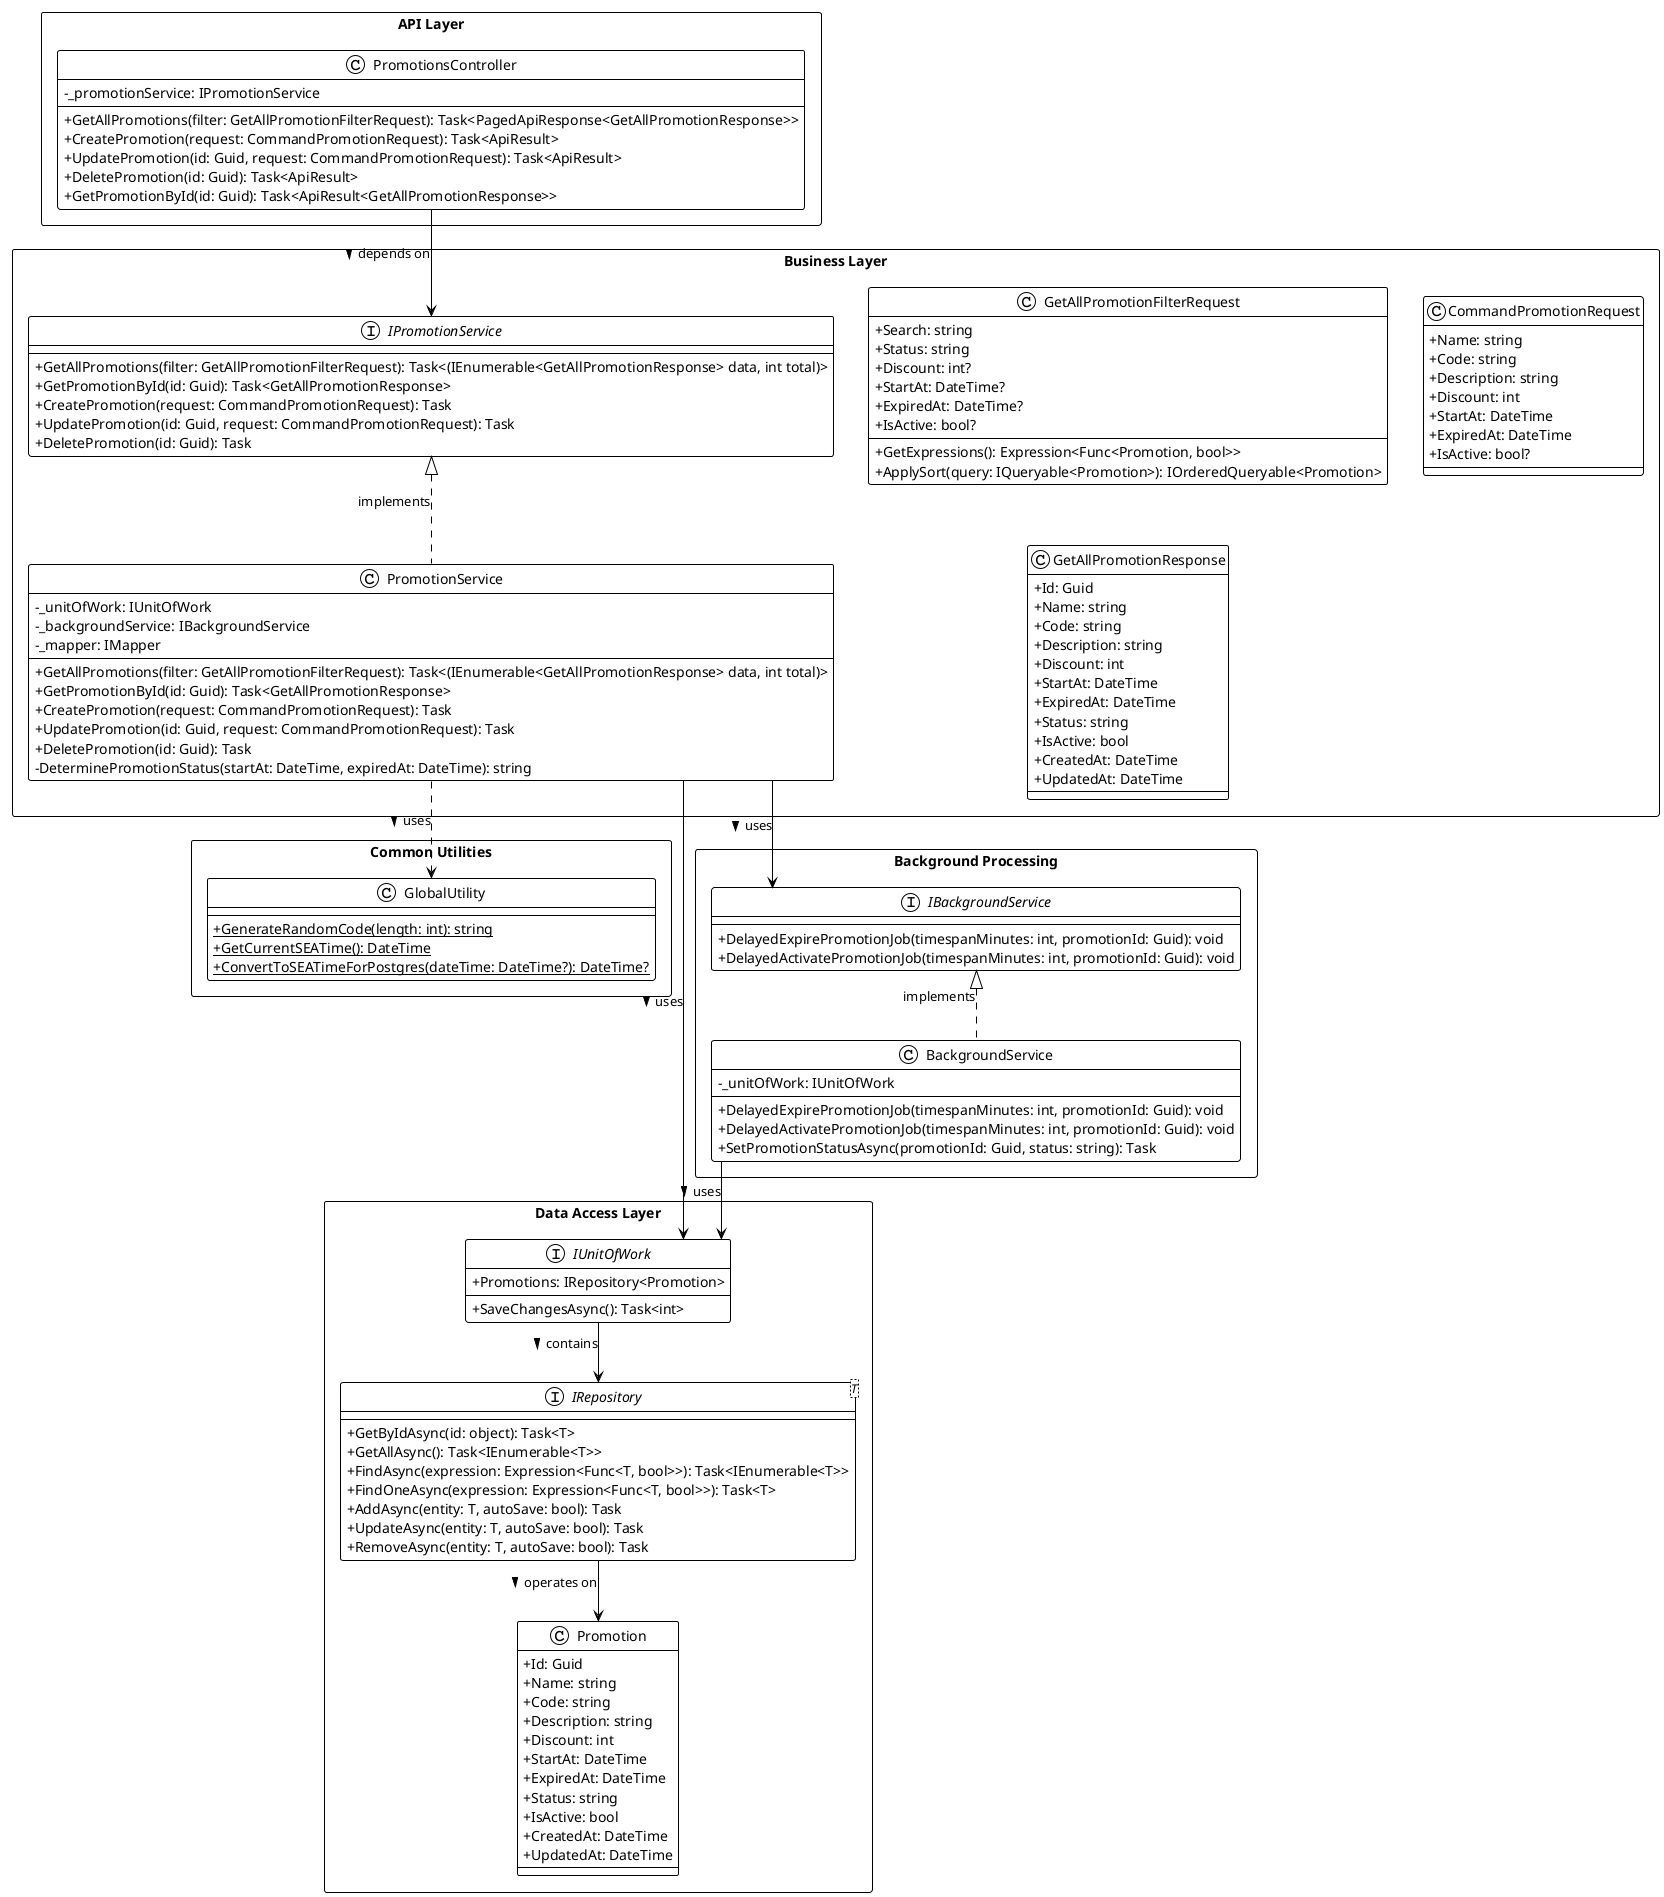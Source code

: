 @startuml Promotion Module Class Diagram

!theme plain
skinparam linetype ortho
skinparam packageStyle rectangle
skinparam shadowing false
skinparam classAttributeIconSize 0

package "API Layer" {
  class PromotionsController {
    - _promotionService: IPromotionService
    + GetAllPromotions(filter: GetAllPromotionFilterRequest): Task<PagedApiResponse<GetAllPromotionResponse>>
    + CreatePromotion(request: CommandPromotionRequest): Task<ApiResult>
    + UpdatePromotion(id: Guid, request: CommandPromotionRequest): Task<ApiResult>
    + DeletePromotion(id: Guid): Task<ApiResult>
    + GetPromotionById(id: Guid): Task<ApiResult<GetAllPromotionResponse>>
  }
}

package "Business Layer" {
  interface IPromotionService {
    + GetAllPromotions(filter: GetAllPromotionFilterRequest): Task<(IEnumerable<GetAllPromotionResponse> data, int total)>
    + GetPromotionById(id: Guid): Task<GetAllPromotionResponse>
    + CreatePromotion(request: CommandPromotionRequest): Task
    + UpdatePromotion(id: Guid, request: CommandPromotionRequest): Task
    + DeletePromotion(id: Guid): Task
  }

  class PromotionService {
    - _unitOfWork: IUnitOfWork
    - _backgroundService: IBackgroundService
    - _mapper: IMapper
    + GetAllPromotions(filter: GetAllPromotionFilterRequest): Task<(IEnumerable<GetAllPromotionResponse> data, int total)>
    + GetPromotionById(id: Guid): Task<GetAllPromotionResponse>
    + CreatePromotion(request: CommandPromotionRequest): Task
    + UpdatePromotion(id: Guid, request: CommandPromotionRequest): Task
    + DeletePromotion(id: Guid): Task
    - DeterminePromotionStatus(startAt: DateTime, expiredAt: DateTime): string
  }

  class GetAllPromotionFilterRequest {
    + Search: string
    + Status: string
    + Discount: int?
    + StartAt: DateTime?
    + ExpiredAt: DateTime?
    + IsActive: bool?
    + GetExpressions(): Expression<Func<Promotion, bool>>
    + ApplySort(query: IQueryable<Promotion>): IOrderedQueryable<Promotion>
  }

  class CommandPromotionRequest {
    + Name: string
    + Code: string
    + Description: string
    + Discount: int
    + StartAt: DateTime
    + ExpiredAt: DateTime
    + IsActive: bool?
  }

  class GetAllPromotionResponse {
    + Id: Guid
    + Name: string
    + Code: string
    + Description: string
    + Discount: int
    + StartAt: DateTime
    + ExpiredAt: DateTime
    + Status: string
    + IsActive: bool
    + CreatedAt: DateTime
    + UpdatedAt: DateTime
  }
}

package "Data Access Layer" {
  interface IUnitOfWork {
    + Promotions: IRepository<Promotion>
    + SaveChangesAsync(): Task<int>
  }
  
  interface IRepository<T> {
    + GetByIdAsync(id: object): Task<T>
    + GetAllAsync(): Task<IEnumerable<T>>
    + FindAsync(expression: Expression<Func<T, bool>>): Task<IEnumerable<T>>
    + FindOneAsync(expression: Expression<Func<T, bool>>): Task<T>
    + AddAsync(entity: T, autoSave: bool): Task
    + UpdateAsync(entity: T, autoSave: bool): Task
    + RemoveAsync(entity: T, autoSave: bool): Task
  }

  class Promotion {
    + Id: Guid
    + Name: string
    + Code: string
    + Description: string
    + Discount: int
    + StartAt: DateTime
    + ExpiredAt: DateTime
    + Status: string
    + IsActive: bool
    + CreatedAt: DateTime
    + UpdatedAt: DateTime
  }
}

package "Common Utilities" {
  class GlobalUtility {
    + {static} GenerateRandomCode(length: int): string
    + {static} GetCurrentSEATime(): DateTime
    + {static} ConvertToSEATimeForPostgres(dateTime: DateTime?): DateTime?
  }
}

package "Background Processing" {
  interface IBackgroundService {
    + DelayedExpirePromotionJob(timespanMinutes: int, promotionId: Guid): void
    + DelayedActivatePromotionJob(timespanMinutes: int, promotionId: Guid): void
  }
  
  class BackgroundService {
    - _unitOfWork: IUnitOfWork
    + DelayedExpirePromotionJob(timespanMinutes: int, promotionId: Guid): void
    + DelayedActivatePromotionJob(timespanMinutes: int, promotionId: Guid): void
    + SetPromotionStatusAsync(promotionId: Guid, status: string): Task
  }
}

PromotionsController --> IPromotionService : depends on >
IPromotionService <|.. PromotionService : implements
PromotionService --> IUnitOfWork : uses >
PromotionService --> IBackgroundService : uses >
PromotionService ..> GlobalUtility : uses >
IBackgroundService <|.. BackgroundService : implements
BackgroundService --> IUnitOfWork : uses >
IUnitOfWork --> IRepository : contains >
IRepository --> Promotion : operates on >

@enduml 